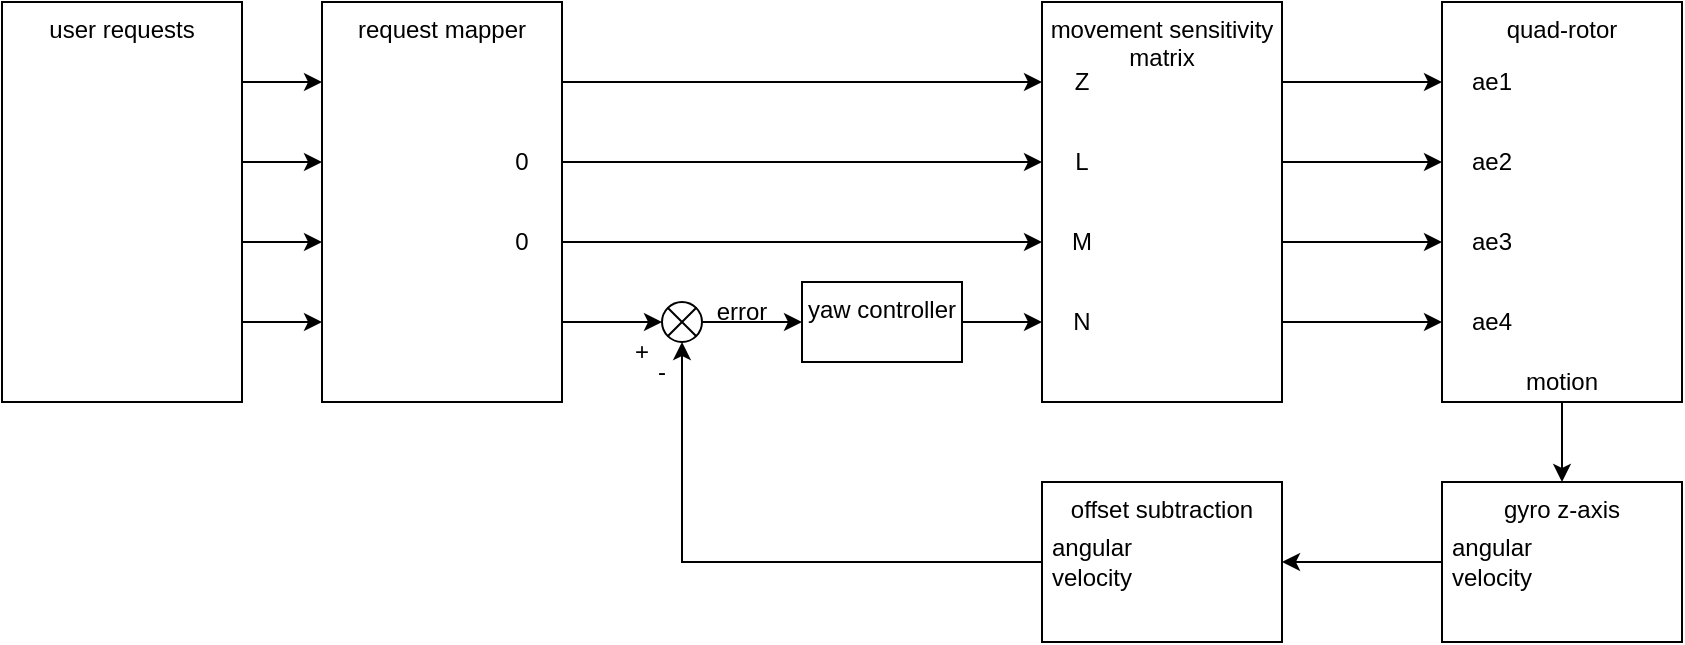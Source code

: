 <mxfile version="23.1.6" type="github">
  <diagram name="Page-1" id="hZ3t9H2E8VO1mtVpyjtV">
    <mxGraphModel dx="1761" dy="901" grid="1" gridSize="10" guides="1" tooltips="1" connect="1" arrows="1" fold="1" page="1" pageScale="1" pageWidth="827" pageHeight="1169" math="0" shadow="0">
      <root>
        <mxCell id="0" />
        <mxCell id="1" parent="0" />
        <mxCell id="fYLcf-kdNEW1kGe0mM0h-1" value="movement sensitivity matrix" style="rounded=0;whiteSpace=wrap;html=1;verticalAlign=top;points=[[0,0,0,0,0],[0,0.2,0,0,0],[0,0.4,0,0,0],[0,0.6,0,0,0],[0,0.8,0,0,0],[0,1,0,0,0],[0.25,0,0,0,0],[0.25,1,0,0,0],[0.5,0,0,0,0],[0.5,1,0,0,0],[0.75,0,0,0,0],[0.75,1,0,0,0],[1,0,0,0,0],[1,0.2,0,0,0],[1,0.4,0,0,0],[1,0.6,0,0,0],[1,0.8,0,0,0],[1,1,0,0,0]];" vertex="1" parent="1">
          <mxGeometry x="440" y="120" width="120" height="200" as="geometry" />
        </mxCell>
        <mxCell id="fYLcf-kdNEW1kGe0mM0h-30" style="edgeStyle=orthogonalEdgeStyle;rounded=0;orthogonalLoop=1;jettySize=auto;html=1;exitX=0.5;exitY=1;exitDx=0;exitDy=0;exitPerimeter=0;entryX=0.5;entryY=0;entryDx=0;entryDy=0;" edge="1" parent="1" source="fYLcf-kdNEW1kGe0mM0h-2" target="fYLcf-kdNEW1kGe0mM0h-19">
          <mxGeometry relative="1" as="geometry" />
        </mxCell>
        <mxCell id="fYLcf-kdNEW1kGe0mM0h-2" value="quad-rotor" style="rounded=0;whiteSpace=wrap;html=1;verticalAlign=top;points=[[0,0,0,0,0],[0,0.2,0,0,0],[0,0.4,0,0,0],[0,0.6,0,0,0],[0,0.8,0,0,0],[0,1,0,0,0],[0.25,0,0,0,0],[0.25,1,0,0,0],[0.5,0,0,0,0],[0.5,1,0,0,0],[0.75,0,0,0,0],[0.75,1,0,0,0],[1,0,0,0,0],[1,0.2,0,0,0],[1,0.4,0,0,0],[1,0.6,0,0,0],[1,0.8,0,0,0],[1,1,0,0,0]];" vertex="1" parent="1">
          <mxGeometry x="640" y="120" width="120" height="200" as="geometry" />
        </mxCell>
        <mxCell id="fYLcf-kdNEW1kGe0mM0h-3" style="edgeStyle=orthogonalEdgeStyle;rounded=0;orthogonalLoop=1;jettySize=auto;html=1;exitX=1;exitY=0.2;exitDx=0;exitDy=0;exitPerimeter=0;entryX=0;entryY=0.2;entryDx=0;entryDy=0;entryPerimeter=0;" edge="1" parent="1" source="fYLcf-kdNEW1kGe0mM0h-1" target="fYLcf-kdNEW1kGe0mM0h-2">
          <mxGeometry relative="1" as="geometry" />
        </mxCell>
        <mxCell id="fYLcf-kdNEW1kGe0mM0h-4" style="edgeStyle=orthogonalEdgeStyle;rounded=0;orthogonalLoop=1;jettySize=auto;html=1;exitX=1;exitY=0.4;exitDx=0;exitDy=0;exitPerimeter=0;entryX=0;entryY=0.4;entryDx=0;entryDy=0;entryPerimeter=0;" edge="1" parent="1" source="fYLcf-kdNEW1kGe0mM0h-1" target="fYLcf-kdNEW1kGe0mM0h-2">
          <mxGeometry relative="1" as="geometry" />
        </mxCell>
        <mxCell id="fYLcf-kdNEW1kGe0mM0h-5" style="edgeStyle=orthogonalEdgeStyle;rounded=0;orthogonalLoop=1;jettySize=auto;html=1;exitX=1;exitY=0.6;exitDx=0;exitDy=0;exitPerimeter=0;entryX=0;entryY=0.6;entryDx=0;entryDy=0;entryPerimeter=0;" edge="1" parent="1" source="fYLcf-kdNEW1kGe0mM0h-1" target="fYLcf-kdNEW1kGe0mM0h-2">
          <mxGeometry relative="1" as="geometry" />
        </mxCell>
        <mxCell id="fYLcf-kdNEW1kGe0mM0h-6" style="edgeStyle=orthogonalEdgeStyle;rounded=0;orthogonalLoop=1;jettySize=auto;html=1;exitX=1;exitY=0.8;exitDx=0;exitDy=0;exitPerimeter=0;entryX=0;entryY=0.8;entryDx=0;entryDy=0;entryPerimeter=0;" edge="1" parent="1" source="fYLcf-kdNEW1kGe0mM0h-1" target="fYLcf-kdNEW1kGe0mM0h-2">
          <mxGeometry relative="1" as="geometry" />
        </mxCell>
        <mxCell id="fYLcf-kdNEW1kGe0mM0h-8" value="ae1" style="text;strokeColor=none;align=center;fillColor=none;html=1;verticalAlign=middle;whiteSpace=wrap;rounded=0;" vertex="1" parent="1">
          <mxGeometry x="650" y="150" width="30" height="20" as="geometry" />
        </mxCell>
        <mxCell id="fYLcf-kdNEW1kGe0mM0h-13" value="ae2" style="text;strokeColor=none;align=center;fillColor=none;html=1;verticalAlign=middle;whiteSpace=wrap;rounded=0;" vertex="1" parent="1">
          <mxGeometry x="650" y="190" width="30" height="20" as="geometry" />
        </mxCell>
        <mxCell id="fYLcf-kdNEW1kGe0mM0h-14" value="ae3" style="text;strokeColor=none;align=center;fillColor=none;html=1;verticalAlign=middle;whiteSpace=wrap;rounded=0;" vertex="1" parent="1">
          <mxGeometry x="650" y="230" width="30" height="20" as="geometry" />
        </mxCell>
        <mxCell id="fYLcf-kdNEW1kGe0mM0h-15" value="ae4" style="text;strokeColor=none;align=center;fillColor=none;html=1;verticalAlign=middle;whiteSpace=wrap;rounded=0;" vertex="1" parent="1">
          <mxGeometry x="650" y="270" width="30" height="20" as="geometry" />
        </mxCell>
        <mxCell id="fYLcf-kdNEW1kGe0mM0h-16" value="Z" style="text;strokeColor=none;align=center;fillColor=none;html=1;verticalAlign=middle;whiteSpace=wrap;rounded=0;" vertex="1" parent="1">
          <mxGeometry x="450" y="150" width="20" height="20" as="geometry" />
        </mxCell>
        <mxCell id="fYLcf-kdNEW1kGe0mM0h-17" value="yaw controller" style="rounded=0;whiteSpace=wrap;html=1;verticalAlign=top;" vertex="1" parent="1">
          <mxGeometry x="320" y="260" width="80" height="40" as="geometry" />
        </mxCell>
        <mxCell id="fYLcf-kdNEW1kGe0mM0h-18" style="edgeStyle=orthogonalEdgeStyle;rounded=0;orthogonalLoop=1;jettySize=auto;html=1;exitX=1;exitY=0.5;exitDx=0;exitDy=0;entryX=0;entryY=0.8;entryDx=0;entryDy=0;entryPerimeter=0;" edge="1" parent="1" source="fYLcf-kdNEW1kGe0mM0h-17" target="fYLcf-kdNEW1kGe0mM0h-1">
          <mxGeometry relative="1" as="geometry" />
        </mxCell>
        <mxCell id="fYLcf-kdNEW1kGe0mM0h-29" style="edgeStyle=orthogonalEdgeStyle;rounded=0;orthogonalLoop=1;jettySize=auto;html=1;exitX=0;exitY=0.5;exitDx=0;exitDy=0;entryX=1;entryY=0.5;entryDx=0;entryDy=0;" edge="1" parent="1" source="fYLcf-kdNEW1kGe0mM0h-19" target="fYLcf-kdNEW1kGe0mM0h-28">
          <mxGeometry relative="1" as="geometry" />
        </mxCell>
        <mxCell id="fYLcf-kdNEW1kGe0mM0h-19" value="gyro z-axis" style="rounded=0;whiteSpace=wrap;html=1;verticalAlign=top;" vertex="1" parent="1">
          <mxGeometry x="640" y="360" width="120" height="80" as="geometry" />
        </mxCell>
        <mxCell id="fYLcf-kdNEW1kGe0mM0h-21" value="L" style="text;strokeColor=none;align=center;fillColor=none;html=1;verticalAlign=middle;whiteSpace=wrap;rounded=0;" vertex="1" parent="1">
          <mxGeometry x="450" y="190" width="20" height="20" as="geometry" />
        </mxCell>
        <mxCell id="fYLcf-kdNEW1kGe0mM0h-22" value="M" style="text;strokeColor=none;align=center;fillColor=none;html=1;verticalAlign=middle;whiteSpace=wrap;rounded=0;" vertex="1" parent="1">
          <mxGeometry x="450" y="230" width="20" height="20" as="geometry" />
        </mxCell>
        <mxCell id="fYLcf-kdNEW1kGe0mM0h-23" value="N" style="text;strokeColor=none;align=center;fillColor=none;html=1;verticalAlign=middle;whiteSpace=wrap;rounded=0;" vertex="1" parent="1">
          <mxGeometry x="450" y="270" width="20" height="20" as="geometry" />
        </mxCell>
        <mxCell id="fYLcf-kdNEW1kGe0mM0h-45" style="edgeStyle=orthogonalEdgeStyle;rounded=0;orthogonalLoop=1;jettySize=auto;html=1;exitX=1;exitY=0.5;exitDx=0;exitDy=0;exitPerimeter=0;entryX=0;entryY=0.5;entryDx=0;entryDy=0;" edge="1" parent="1" source="fYLcf-kdNEW1kGe0mM0h-24" target="fYLcf-kdNEW1kGe0mM0h-17">
          <mxGeometry relative="1" as="geometry" />
        </mxCell>
        <mxCell id="fYLcf-kdNEW1kGe0mM0h-24" value="" style="verticalLabelPosition=bottom;verticalAlign=top;html=1;shape=mxgraph.flowchart.or;" vertex="1" parent="1">
          <mxGeometry x="250" y="270" width="20" height="20" as="geometry" />
        </mxCell>
        <mxCell id="fYLcf-kdNEW1kGe0mM0h-27" value="angular&lt;br&gt;velocity" style="text;strokeColor=none;align=center;fillColor=none;html=1;verticalAlign=middle;whiteSpace=wrap;rounded=0;movable=1;resizable=1;rotatable=1;deletable=1;editable=1;locked=0;connectable=1;" vertex="1" parent="1">
          <mxGeometry x="650" y="390" width="30" height="20" as="geometry" />
        </mxCell>
        <mxCell id="fYLcf-kdNEW1kGe0mM0h-28" value="offset subtraction" style="rounded=0;whiteSpace=wrap;html=1;verticalAlign=top;" vertex="1" parent="1">
          <mxGeometry x="440" y="360" width="120" height="80" as="geometry" />
        </mxCell>
        <mxCell id="fYLcf-kdNEW1kGe0mM0h-31" value="motion" style="text;strokeColor=none;align=center;fillColor=none;html=1;verticalAlign=middle;whiteSpace=wrap;rounded=0;movable=1;resizable=1;rotatable=1;deletable=1;editable=1;locked=0;connectable=1;" vertex="1" parent="1">
          <mxGeometry x="685" y="300" width="30" height="20" as="geometry" />
        </mxCell>
        <mxCell id="fYLcf-kdNEW1kGe0mM0h-32" style="edgeStyle=orthogonalEdgeStyle;rounded=0;orthogonalLoop=1;jettySize=auto;html=1;exitX=0;exitY=0.5;exitDx=0;exitDy=0;entryX=0.5;entryY=1;entryDx=0;entryDy=0;entryPerimeter=0;" edge="1" parent="1" source="fYLcf-kdNEW1kGe0mM0h-28" target="fYLcf-kdNEW1kGe0mM0h-24">
          <mxGeometry relative="1" as="geometry" />
        </mxCell>
        <mxCell id="fYLcf-kdNEW1kGe0mM0h-37" value="request mapper" style="rounded=0;whiteSpace=wrap;html=1;verticalAlign=top;points=[[0,0,0,0,0],[0,0.2,0,0,0],[0,0.4,0,0,0],[0,0.6,0,0,0],[0,0.8,0,0,0],[0,1,0,0,0],[0.25,0,0,0,0],[0.25,1,0,0,0],[0.5,0,0,0,0],[0.5,1,0,0,0],[0.75,0,0,0,0],[0.75,1,0,0,0],[1,0,0,0,0],[1,0.2,0,0,0],[1,0.4,0,0,0],[1,0.6,0,0,0],[1,0.8,0,0,0],[1,1,0,0,0]];" vertex="1" parent="1">
          <mxGeometry x="80" y="120" width="120" height="200" as="geometry" />
        </mxCell>
        <mxCell id="fYLcf-kdNEW1kGe0mM0h-38" value="user requests" style="rounded=0;whiteSpace=wrap;html=1;verticalAlign=top;points=[[0,0,0,0,0],[0,0.2,0,0,0],[0,0.4,0,0,0],[0,0.6,0,0,0],[0,0.8,0,0,0],[0,1,0,0,0],[0.25,0,0,0,0],[0.25,1,0,0,0],[0.5,0,0,0,0],[0.5,1,0,0,0],[0.75,0,0,0,0],[0.75,1,0,0,0],[1,0,0,0,0],[1,0.2,0,0,0],[1,0.4,0,0,0],[1,0.6,0,0,0],[1,0.8,0,0,0],[1,1,0,0,0]];" vertex="1" parent="1">
          <mxGeometry x="-80" y="120" width="120" height="200" as="geometry" />
        </mxCell>
        <mxCell id="fYLcf-kdNEW1kGe0mM0h-40" style="edgeStyle=orthogonalEdgeStyle;rounded=0;orthogonalLoop=1;jettySize=auto;html=1;exitX=1;exitY=0.8;exitDx=0;exitDy=0;exitPerimeter=0;entryX=0;entryY=0.5;entryDx=0;entryDy=0;entryPerimeter=0;" edge="1" parent="1" source="fYLcf-kdNEW1kGe0mM0h-37" target="fYLcf-kdNEW1kGe0mM0h-24">
          <mxGeometry relative="1" as="geometry" />
        </mxCell>
        <mxCell id="fYLcf-kdNEW1kGe0mM0h-42" style="edgeStyle=orthogonalEdgeStyle;rounded=0;orthogonalLoop=1;jettySize=auto;html=1;exitX=1;exitY=0.6;exitDx=0;exitDy=0;exitPerimeter=0;entryX=0;entryY=0.6;entryDx=0;entryDy=0;entryPerimeter=0;" edge="1" parent="1" source="fYLcf-kdNEW1kGe0mM0h-37" target="fYLcf-kdNEW1kGe0mM0h-1">
          <mxGeometry relative="1" as="geometry" />
        </mxCell>
        <mxCell id="fYLcf-kdNEW1kGe0mM0h-43" style="edgeStyle=orthogonalEdgeStyle;rounded=0;orthogonalLoop=1;jettySize=auto;html=1;exitX=1;exitY=0.4;exitDx=0;exitDy=0;exitPerimeter=0;entryX=0;entryY=0.4;entryDx=0;entryDy=0;entryPerimeter=0;" edge="1" parent="1" source="fYLcf-kdNEW1kGe0mM0h-37" target="fYLcf-kdNEW1kGe0mM0h-1">
          <mxGeometry relative="1" as="geometry" />
        </mxCell>
        <mxCell id="fYLcf-kdNEW1kGe0mM0h-44" style="edgeStyle=orthogonalEdgeStyle;rounded=0;orthogonalLoop=1;jettySize=auto;html=1;exitX=1;exitY=0.2;exitDx=0;exitDy=0;exitPerimeter=0;entryX=0;entryY=0.2;entryDx=0;entryDy=0;entryPerimeter=0;" edge="1" parent="1" source="fYLcf-kdNEW1kGe0mM0h-37" target="fYLcf-kdNEW1kGe0mM0h-1">
          <mxGeometry relative="1" as="geometry" />
        </mxCell>
        <mxCell id="fYLcf-kdNEW1kGe0mM0h-48" value="0" style="text;strokeColor=none;align=center;fillColor=none;html=1;verticalAlign=middle;whiteSpace=wrap;rounded=0;" vertex="1" parent="1">
          <mxGeometry x="170" y="190" width="20" height="20" as="geometry" />
        </mxCell>
        <mxCell id="fYLcf-kdNEW1kGe0mM0h-49" value="0" style="text;strokeColor=none;align=center;fillColor=none;html=1;verticalAlign=middle;whiteSpace=wrap;rounded=0;" vertex="1" parent="1">
          <mxGeometry x="170" y="230" width="20" height="20" as="geometry" />
        </mxCell>
        <mxCell id="fYLcf-kdNEW1kGe0mM0h-51" style="edgeStyle=orthogonalEdgeStyle;rounded=0;orthogonalLoop=1;jettySize=auto;html=1;exitX=1;exitY=0.2;exitDx=0;exitDy=0;exitPerimeter=0;entryX=0;entryY=0.2;entryDx=0;entryDy=0;entryPerimeter=0;" edge="1" parent="1" source="fYLcf-kdNEW1kGe0mM0h-38" target="fYLcf-kdNEW1kGe0mM0h-37">
          <mxGeometry relative="1" as="geometry" />
        </mxCell>
        <mxCell id="fYLcf-kdNEW1kGe0mM0h-54" style="edgeStyle=orthogonalEdgeStyle;rounded=0;orthogonalLoop=1;jettySize=auto;html=1;exitX=1;exitY=0.4;exitDx=0;exitDy=0;exitPerimeter=0;entryX=0;entryY=0.4;entryDx=0;entryDy=0;entryPerimeter=0;" edge="1" parent="1" source="fYLcf-kdNEW1kGe0mM0h-38" target="fYLcf-kdNEW1kGe0mM0h-37">
          <mxGeometry relative="1" as="geometry" />
        </mxCell>
        <mxCell id="fYLcf-kdNEW1kGe0mM0h-55" style="edgeStyle=orthogonalEdgeStyle;rounded=0;orthogonalLoop=1;jettySize=auto;html=1;exitX=1;exitY=0.6;exitDx=0;exitDy=0;exitPerimeter=0;entryX=0;entryY=0.6;entryDx=0;entryDy=0;entryPerimeter=0;" edge="1" parent="1" source="fYLcf-kdNEW1kGe0mM0h-38" target="fYLcf-kdNEW1kGe0mM0h-37">
          <mxGeometry relative="1" as="geometry" />
        </mxCell>
        <mxCell id="fYLcf-kdNEW1kGe0mM0h-56" style="edgeStyle=orthogonalEdgeStyle;rounded=0;orthogonalLoop=1;jettySize=auto;html=1;exitX=1;exitY=0.8;exitDx=0;exitDy=0;exitPerimeter=0;entryX=0;entryY=0.8;entryDx=0;entryDy=0;entryPerimeter=0;" edge="1" parent="1" source="fYLcf-kdNEW1kGe0mM0h-38" target="fYLcf-kdNEW1kGe0mM0h-37">
          <mxGeometry relative="1" as="geometry" />
        </mxCell>
        <mxCell id="fYLcf-kdNEW1kGe0mM0h-57" value="error" style="text;strokeColor=none;align=center;fillColor=none;html=1;verticalAlign=middle;whiteSpace=wrap;rounded=0;" vertex="1" parent="1">
          <mxGeometry x="260" y="260" width="60" height="30" as="geometry" />
        </mxCell>
        <mxCell id="fYLcf-kdNEW1kGe0mM0h-58" value="-" style="text;strokeColor=none;align=center;fillColor=none;html=1;verticalAlign=middle;whiteSpace=wrap;rounded=0;" vertex="1" parent="1">
          <mxGeometry x="220" y="290" width="60" height="30" as="geometry" />
        </mxCell>
        <mxCell id="fYLcf-kdNEW1kGe0mM0h-59" value="+" style="text;strokeColor=none;align=center;fillColor=none;html=1;verticalAlign=middle;whiteSpace=wrap;rounded=0;" vertex="1" parent="1">
          <mxGeometry x="210" y="280" width="60" height="30" as="geometry" />
        </mxCell>
        <mxCell id="fYLcf-kdNEW1kGe0mM0h-60" value="angular&lt;br&gt;velocity" style="text;strokeColor=none;align=center;fillColor=none;html=1;verticalAlign=middle;whiteSpace=wrap;rounded=0;movable=1;resizable=1;rotatable=1;deletable=1;editable=1;locked=0;connectable=1;" vertex="1" parent="1">
          <mxGeometry x="450" y="390" width="30" height="20" as="geometry" />
        </mxCell>
      </root>
    </mxGraphModel>
  </diagram>
</mxfile>
